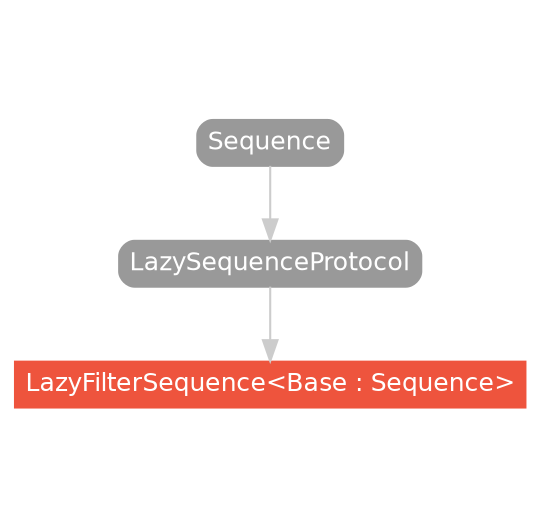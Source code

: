 strict digraph "LazyFilterSequence<Base : Sequence> - Type Hierarchy - SwiftDoc.org" {
    pad="0.1,0.8"
    node [shape=box, style="filled,rounded", color="#999999", fillcolor="#999999", fontcolor=white, fontname=Helvetica, fontnames="Helvetica,sansserif", fontsize=12, margin="0.07,0.05", height="0.3"]
    edge [color="#cccccc"]
    "LazyFilterSequence<Base : Sequence>" [URL="/type/LazyFilterSequence/", style="filled", fillcolor="#ee543d", color="#ee543d"]
    "LazySequenceProtocol" [URL="/protocol/LazySequenceProtocol/hierarchy/"]
    "Sequence" [URL="/protocol/Sequence/hierarchy/"]    "LazySequenceProtocol" -> "LazyFilterSequence<Base : Sequence>"
    "Sequence" -> "LazySequenceProtocol"
    subgraph Types {
        rank = max; "LazyFilterSequence<Base : Sequence>";
    }
}